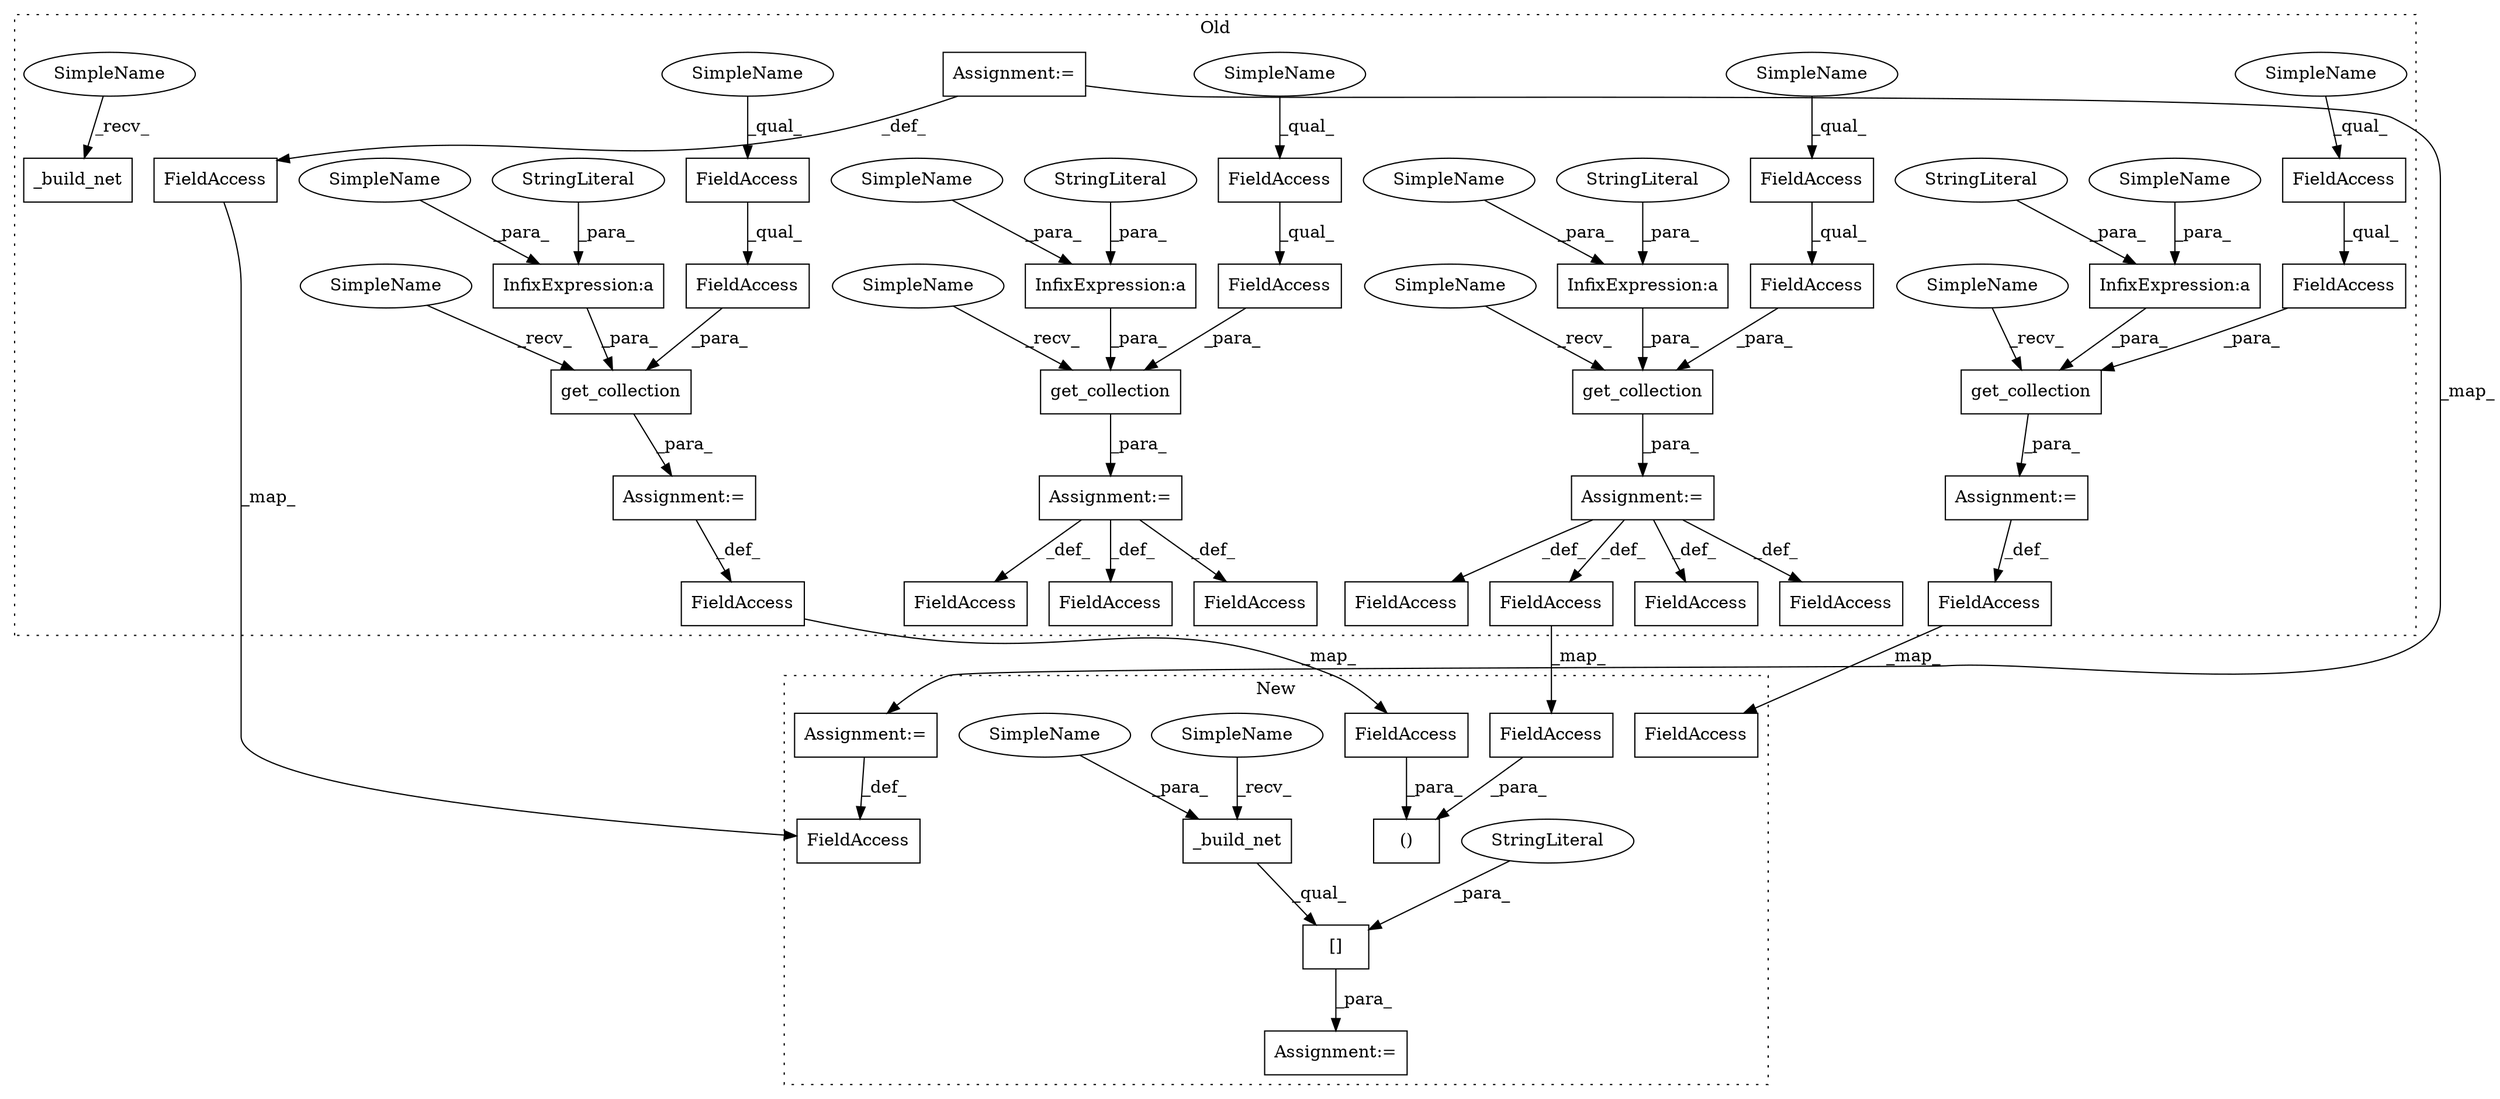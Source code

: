 digraph G {
subgraph cluster0 {
1 [label="get_collection" a="32" s="2579,2654" l="15,1" shape="box"];
4 [label="Assignment:=" a="7" s="2567" l="1" shape="box"];
6 [label="InfixExpression:a" a="27" s="2641" l="3" shape="box"];
7 [label="FieldAccess" a="22" s="2482" l="20" shape="box"];
8 [label="FieldAccess" a="22" s="2594" l="40" shape="box"];
9 [label="FieldAccess" a="22" s="3145" l="21" shape="box"];
10 [label="FieldAccess" a="22" s="1251" l="20" shape="box"];
11 [label="FieldAccess" a="22" s="3509" l="16" shape="box"];
12 [label="FieldAccess" a="22" s="2594" l="20" shape="box"];
13 [label="FieldAccess" a="22" s="2482" l="40" shape="box"];
14 [label="FieldAccess" a="22" s="1141" l="20" shape="box"];
15 [label="FieldAccess" a="22" s="2739" l="12" shape="box"];
16 [label="FieldAccess" a="22" s="1141" l="40" shape="box"];
17 [label="FieldAccess" a="22" s="1251" l="40" shape="box"];
18 [label="get_collection" a="32" s="1126,1200" l="15,1" shape="box"];
19 [label="InfixExpression:a" a="27" s="1188" l="3" shape="box"];
20 [label="get_collection" a="32" s="2467,2541" l="15,1" shape="box"];
21 [label="InfixExpression:a" a="27" s="2529" l="3" shape="box"];
22 [label="FieldAccess" a="22" s="3422" l="16" shape="box"];
23 [label="FieldAccess" a="22" s="2929" l="21" shape="box"];
24 [label="FieldAccess" a="22" s="2667" l="12" shape="box"];
25 [label="get_collection" a="32" s="1236,1311" l="15,1" shape="box"];
26 [label="InfixExpression:a" a="27" s="1298" l="3" shape="box"];
28 [label="_build_net" a="32" s="1079" l="12" shape="box"];
29 [label="StringLiteral" a="45" s="2644" l="9" shape="ellipse"];
30 [label="StringLiteral" a="45" s="2532" l="8" shape="ellipse"];
31 [label="StringLiteral" a="45" s="1301" l="9" shape="ellipse"];
32 [label="StringLiteral" a="45" s="1191" l="8" shape="ellipse"];
33 [label="Assignment:=" a="7" s="2455" l="1" shape="box"];
34 [label="Assignment:=" a="7" s="1114" l="1" shape="box"];
35 [label="Assignment:=" a="7" s="1224" l="1" shape="box"];
37 [label="FieldAccess" a="22" s="2554" l="13" shape="box"];
39 [label="FieldAccess" a="22" s="1211" l="13" shape="box"];
41 [label="FieldAccess" a="22" s="991" l="6" shape="box"];
44 [label="Assignment:=" a="7" s="997" l="1" shape="box"];
45 [label="FieldAccess" a="22" s="1101" l="13" shape="box"];
47 [label="SimpleName" a="42" s="2524" l="5" shape="ellipse"];
48 [label="SimpleName" a="42" s="1183" l="5" shape="ellipse"];
49 [label="SimpleName" a="42" s="2636" l="5" shape="ellipse"];
50 [label="SimpleName" a="42" s="1293" l="5" shape="ellipse"];
51 [label="SimpleName" a="42" s="1074" l="4" shape="ellipse"];
53 [label="SimpleName" a="42" s="1141" l="10" shape="ellipse"];
54 [label="SimpleName" a="42" s="2594" l="10" shape="ellipse"];
55 [label="SimpleName" a="42" s="2456" l="10" shape="ellipse"];
56 [label="SimpleName" a="42" s="1225" l="10" shape="ellipse"];
57 [label="SimpleName" a="42" s="1251" l="10" shape="ellipse"];
58 [label="SimpleName" a="42" s="1115" l="10" shape="ellipse"];
59 [label="SimpleName" a="42" s="2482" l="10" shape="ellipse"];
60 [label="SimpleName" a="42" s="2568" l="10" shape="ellipse"];
label = "Old";
style="dotted";
}
subgraph cluster1 {
2 [label="[]" a="2" s="1124,1165" l="23,1" shape="box"];
3 [label="StringLiteral" a="45" s="1147" l="18" shape="ellipse"];
5 [label="Assignment:=" a="7" s="1122" l="2" shape="box"];
27 [label="_build_net" a="32" s="1129,1145" l="11,1" shape="box"];
36 [label="FieldAccess" a="22" s="1109" l="13" shape="box"];
38 [label="()" a="106" s="1083" l="39" shape="box"];
40 [label="FieldAccess" a="22" s="1586" l="13" shape="box"];
42 [label="FieldAccess" a="22" s="991" l="6" shape="box"];
43 [label="Assignment:=" a="7" s="997" l="1" shape="box"];
46 [label="FieldAccess" a="22" s="1083" l="13" shape="box"];
52 [label="SimpleName" a="42" s="1140" l="5" shape="ellipse"];
61 [label="SimpleName" a="42" s="1124" l="4" shape="ellipse"];
label = "New";
style="dotted";
}
1 -> 4 [label="_para_"];
2 -> 5 [label="_para_"];
3 -> 2 [label="_para_"];
4 -> 9 [label="_def_"];
4 -> 11 [label="_def_"];
4 -> 15 [label="_def_"];
4 -> 37 [label="_def_"];
6 -> 1 [label="_para_"];
7 -> 13 [label="_qual_"];
8 -> 1 [label="_para_"];
10 -> 17 [label="_qual_"];
12 -> 8 [label="_qual_"];
13 -> 20 [label="_para_"];
14 -> 16 [label="_qual_"];
16 -> 18 [label="_para_"];
17 -> 25 [label="_para_"];
18 -> 34 [label="_para_"];
19 -> 18 [label="_para_"];
20 -> 33 [label="_para_"];
21 -> 20 [label="_para_"];
25 -> 35 [label="_para_"];
26 -> 25 [label="_para_"];
27 -> 2 [label="_qual_"];
29 -> 6 [label="_para_"];
30 -> 21 [label="_para_"];
31 -> 26 [label="_para_"];
32 -> 19 [label="_para_"];
33 -> 22 [label="_def_"];
33 -> 24 [label="_def_"];
33 -> 23 [label="_def_"];
34 -> 45 [label="_def_"];
35 -> 39 [label="_def_"];
36 -> 38 [label="_para_"];
37 -> 36 [label="_map_"];
39 -> 40 [label="_map_"];
41 -> 42 [label="_map_"];
43 -> 42 [label="_def_"];
44 -> 43 [label="_map_"];
44 -> 41 [label="_def_"];
45 -> 46 [label="_map_"];
46 -> 38 [label="_para_"];
47 -> 21 [label="_para_"];
48 -> 19 [label="_para_"];
49 -> 6 [label="_para_"];
50 -> 26 [label="_para_"];
51 -> 28 [label="_recv_"];
52 -> 27 [label="_para_"];
53 -> 14 [label="_qual_"];
54 -> 12 [label="_qual_"];
55 -> 20 [label="_recv_"];
56 -> 25 [label="_recv_"];
57 -> 10 [label="_qual_"];
58 -> 18 [label="_recv_"];
59 -> 7 [label="_qual_"];
60 -> 1 [label="_recv_"];
61 -> 27 [label="_recv_"];
}